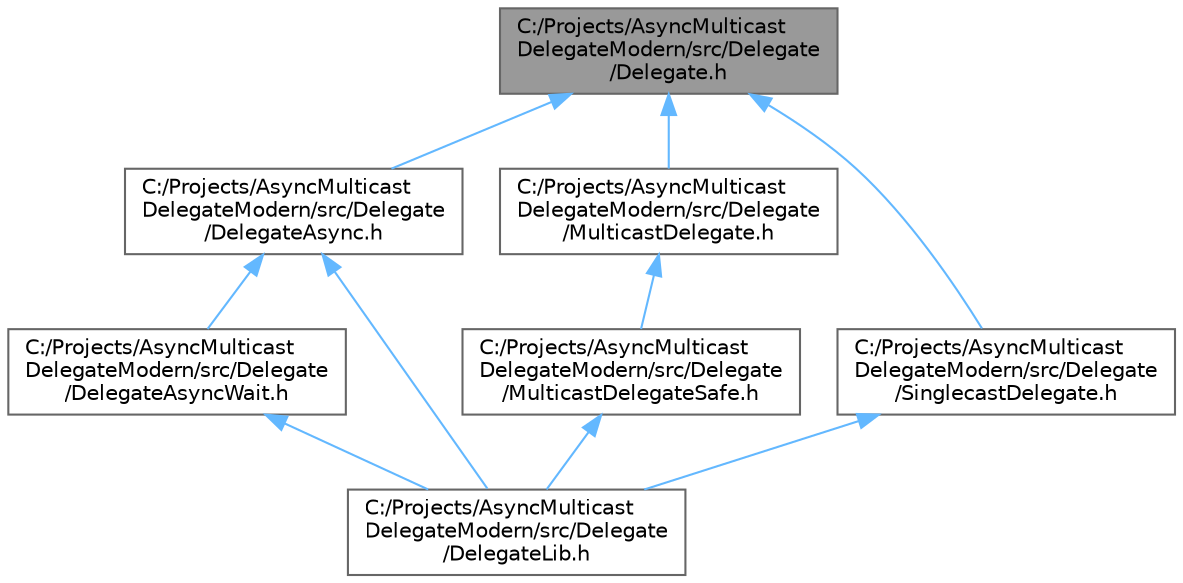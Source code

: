 digraph "C:/Projects/AsyncMulticastDelegateModern/src/Delegate/Delegate.h"
{
 // LATEX_PDF_SIZE
  bgcolor="transparent";
  edge [fontname=Helvetica,fontsize=10,labelfontname=Helvetica,labelfontsize=10];
  node [fontname=Helvetica,fontsize=10,shape=box,height=0.2,width=0.4];
  Node1 [id="Node000001",label="C:/Projects/AsyncMulticast\lDelegateModern/src/Delegate\l/Delegate.h",height=0.2,width=0.4,color="gray40", fillcolor="grey60", style="filled", fontcolor="black",tooltip="Delegate series of classes are used to invoke a function synchronously."];
  Node1 -> Node2 [id="edge10_Node000001_Node000002",dir="back",color="steelblue1",style="solid",tooltip=" "];
  Node2 [id="Node000002",label="C:/Projects/AsyncMulticast\lDelegateModern/src/Delegate\l/DelegateAsync.h",height=0.2,width=0.4,color="grey40", fillcolor="white", style="filled",URL="$_delegate_async_8h.html",tooltip=" "];
  Node2 -> Node3 [id="edge11_Node000002_Node000003",dir="back",color="steelblue1",style="solid",tooltip=" "];
  Node3 [id="Node000003",label="C:/Projects/AsyncMulticast\lDelegateModern/src/Delegate\l/DelegateAsyncWait.h",height=0.2,width=0.4,color="grey40", fillcolor="white", style="filled",URL="$_delegate_async_wait_8h.html",tooltip=" "];
  Node3 -> Node4 [id="edge12_Node000003_Node000004",dir="back",color="steelblue1",style="solid",tooltip=" "];
  Node4 [id="Node000004",label="C:/Projects/AsyncMulticast\lDelegateModern/src/Delegate\l/DelegateLib.h",height=0.2,width=0.4,color="grey40", fillcolor="white", style="filled",URL="$_delegate_lib_8h.html",tooltip=" "];
  Node2 -> Node4 [id="edge13_Node000002_Node000004",dir="back",color="steelblue1",style="solid",tooltip=" "];
  Node1 -> Node5 [id="edge14_Node000001_Node000005",dir="back",color="steelblue1",style="solid",tooltip=" "];
  Node5 [id="Node000005",label="C:/Projects/AsyncMulticast\lDelegateModern/src/Delegate\l/MulticastDelegate.h",height=0.2,width=0.4,color="grey40", fillcolor="white", style="filled",URL="$_multicast_delegate_8h.html",tooltip=" "];
  Node5 -> Node6 [id="edge15_Node000005_Node000006",dir="back",color="steelblue1",style="solid",tooltip=" "];
  Node6 [id="Node000006",label="C:/Projects/AsyncMulticast\lDelegateModern/src/Delegate\l/MulticastDelegateSafe.h",height=0.2,width=0.4,color="grey40", fillcolor="white", style="filled",URL="$_multicast_delegate_safe_8h.html",tooltip=" "];
  Node6 -> Node4 [id="edge16_Node000006_Node000004",dir="back",color="steelblue1",style="solid",tooltip=" "];
  Node1 -> Node7 [id="edge17_Node000001_Node000007",dir="back",color="steelblue1",style="solid",tooltip=" "];
  Node7 [id="Node000007",label="C:/Projects/AsyncMulticast\lDelegateModern/src/Delegate\l/SinglecastDelegate.h",height=0.2,width=0.4,color="grey40", fillcolor="white", style="filled",URL="$_singlecast_delegate_8h.html",tooltip=" "];
  Node7 -> Node4 [id="edge18_Node000007_Node000004",dir="back",color="steelblue1",style="solid",tooltip=" "];
}
